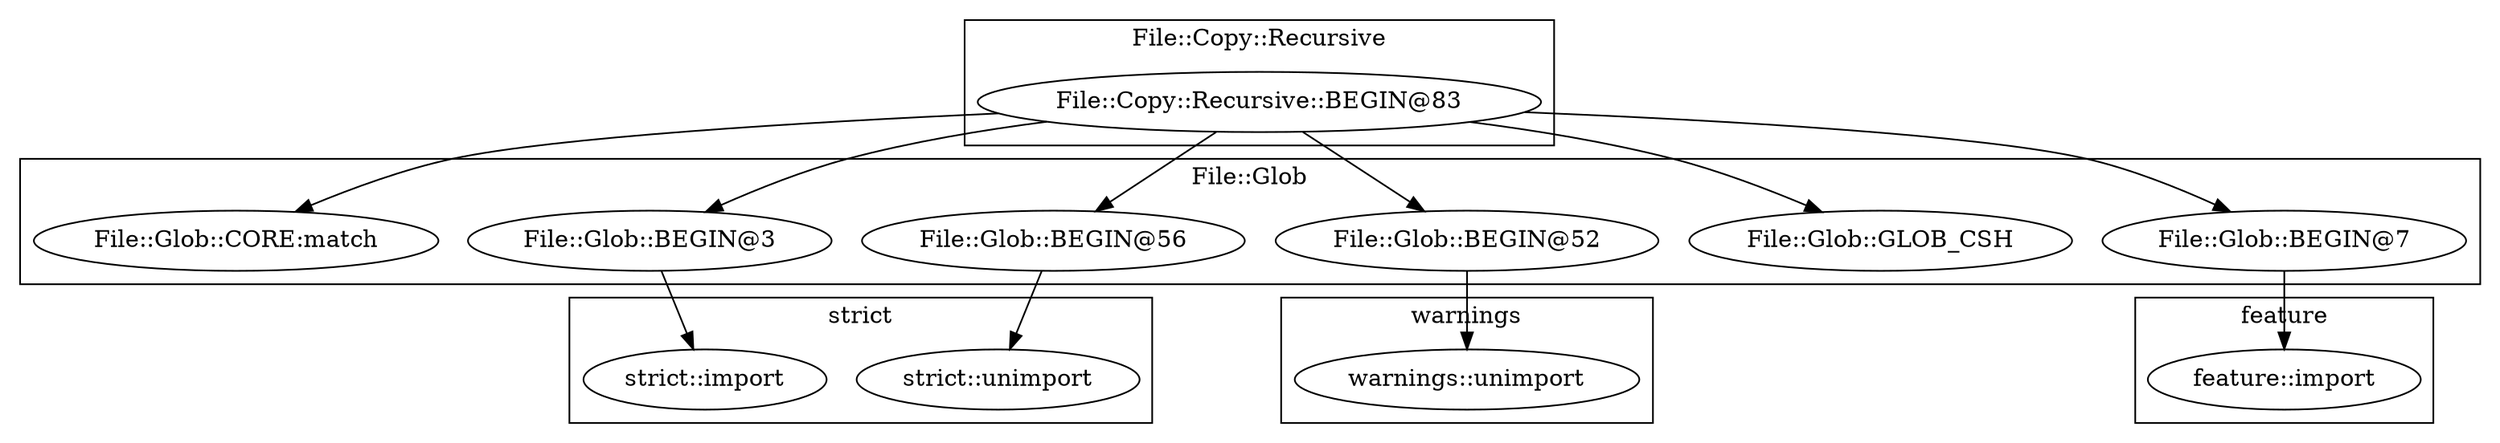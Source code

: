 digraph {
graph [overlap=false]
subgraph cluster_feature {
	label="feature";
	"feature::import";
}
subgraph cluster_warnings {
	label="warnings";
	"warnings::unimport";
}
subgraph cluster_File_Glob {
	label="File::Glob";
	"File::Glob::BEGIN@56";
	"File::Glob::GLOB_CSH";
	"File::Glob::BEGIN@3";
	"File::Glob::BEGIN@52";
	"File::Glob::BEGIN@7";
	"File::Glob::CORE:match";
}
subgraph cluster_strict {
	label="strict";
	"strict::import";
	"strict::unimport";
}
subgraph cluster_File_Copy_Recursive {
	label="File::Copy::Recursive";
	"File::Copy::Recursive::BEGIN@83";
}
"File::Copy::Recursive::BEGIN@83" -> "File::Glob::CORE:match";
"File::Copy::Recursive::BEGIN@83" -> "File::Glob::GLOB_CSH";
"File::Glob::BEGIN@52" -> "warnings::unimport";
"File::Glob::BEGIN@56" -> "strict::unimport";
"File::Glob::BEGIN@7" -> "feature::import";
"File::Copy::Recursive::BEGIN@83" -> "File::Glob::BEGIN@7";
"File::Copy::Recursive::BEGIN@83" -> "File::Glob::BEGIN@56";
"File::Copy::Recursive::BEGIN@83" -> "File::Glob::BEGIN@52";
"File::Copy::Recursive::BEGIN@83" -> "File::Glob::BEGIN@3";
"File::Glob::BEGIN@3" -> "strict::import";
}
